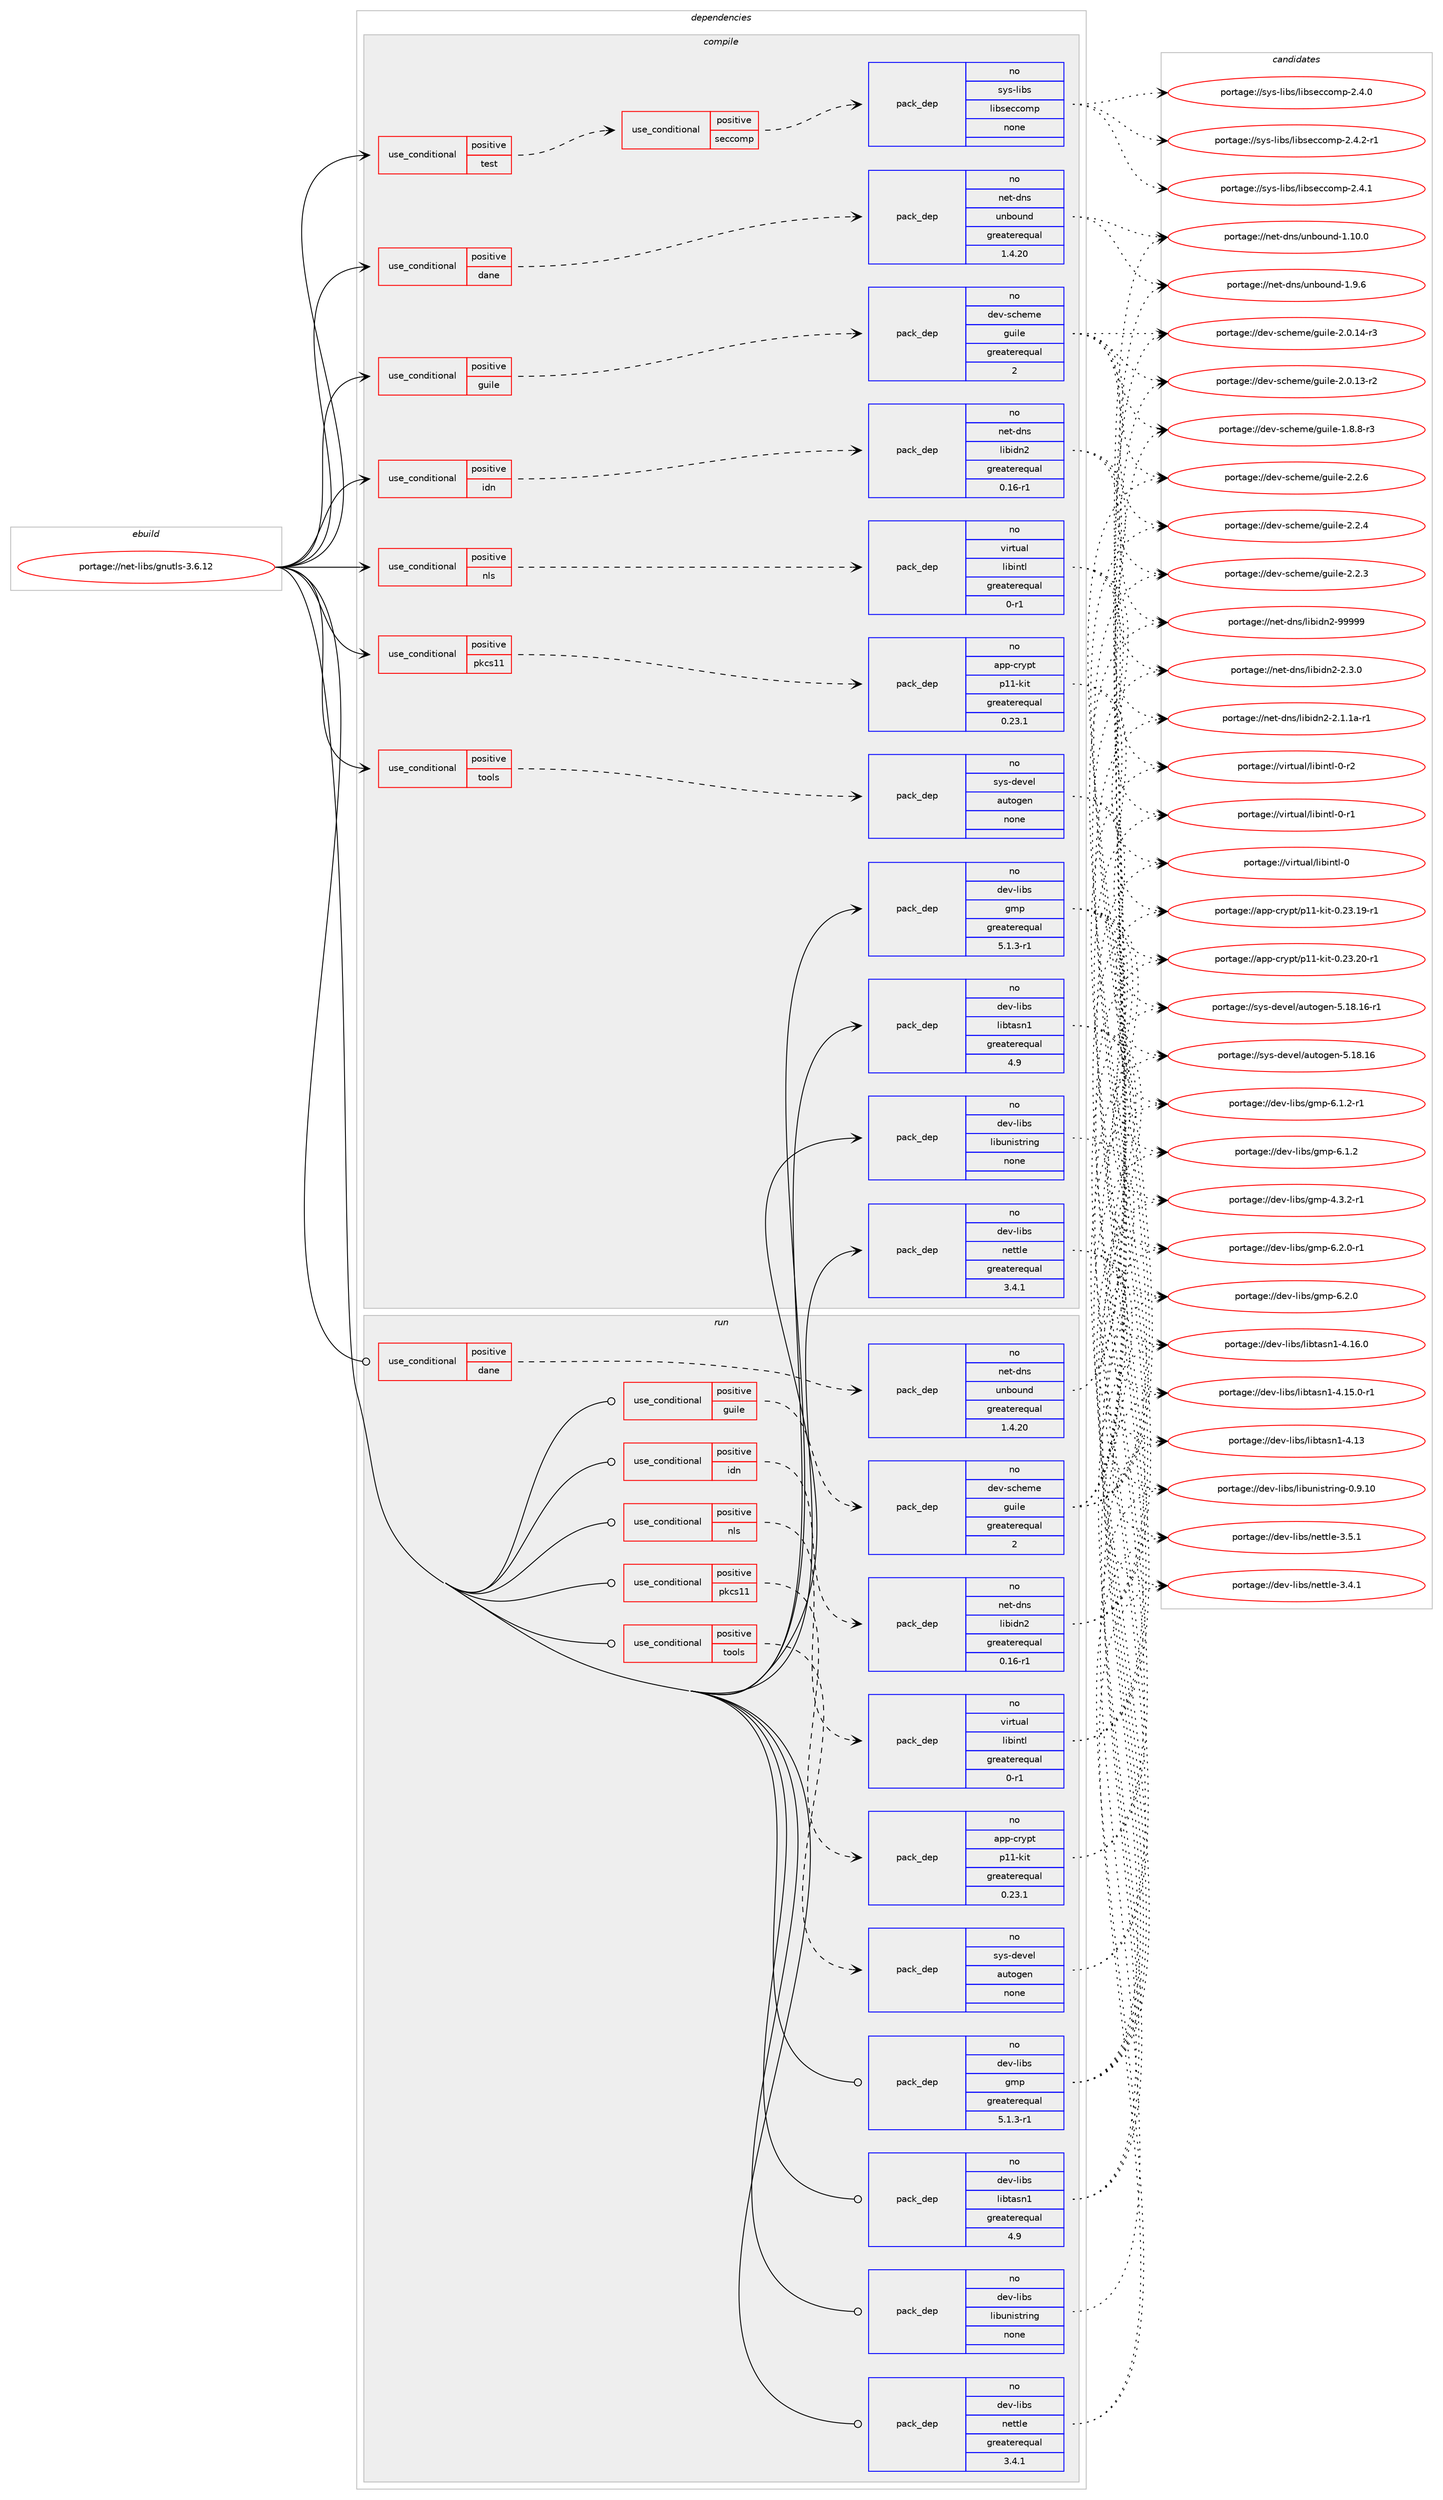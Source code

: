 digraph prolog {

# *************
# Graph options
# *************

newrank=true;
concentrate=true;
compound=true;
graph [rankdir=LR,fontname=Helvetica,fontsize=10,ranksep=1.5];#, ranksep=2.5, nodesep=0.2];
edge  [arrowhead=vee];
node  [fontname=Helvetica,fontsize=10];

# **********
# The ebuild
# **********

subgraph cluster_leftcol {
color=gray;
rank=same;
label=<<i>ebuild</i>>;
id [label="portage://net-libs/gnutls-3.6.12", color=red, width=4, href="../net-libs/gnutls-3.6.12.svg"];
}

# ****************
# The dependencies
# ****************

subgraph cluster_midcol {
color=gray;
label=<<i>dependencies</i>>;
subgraph cluster_compile {
fillcolor="#eeeeee";
style=filled;
label=<<i>compile</i>>;
subgraph cond17015 {
dependency80762 [label=<<TABLE BORDER="0" CELLBORDER="1" CELLSPACING="0" CELLPADDING="4"><TR><TD ROWSPAN="3" CELLPADDING="10">use_conditional</TD></TR><TR><TD>positive</TD></TR><TR><TD>dane</TD></TR></TABLE>>, shape=none, color=red];
subgraph pack62214 {
dependency80763 [label=<<TABLE BORDER="0" CELLBORDER="1" CELLSPACING="0" CELLPADDING="4" WIDTH="220"><TR><TD ROWSPAN="6" CELLPADDING="30">pack_dep</TD></TR><TR><TD WIDTH="110">no</TD></TR><TR><TD>net-dns</TD></TR><TR><TD>unbound</TD></TR><TR><TD>greaterequal</TD></TR><TR><TD>1.4.20</TD></TR></TABLE>>, shape=none, color=blue];
}
dependency80762:e -> dependency80763:w [weight=20,style="dashed",arrowhead="vee"];
}
id:e -> dependency80762:w [weight=20,style="solid",arrowhead="vee"];
subgraph cond17016 {
dependency80764 [label=<<TABLE BORDER="0" CELLBORDER="1" CELLSPACING="0" CELLPADDING="4"><TR><TD ROWSPAN="3" CELLPADDING="10">use_conditional</TD></TR><TR><TD>positive</TD></TR><TR><TD>guile</TD></TR></TABLE>>, shape=none, color=red];
subgraph pack62215 {
dependency80765 [label=<<TABLE BORDER="0" CELLBORDER="1" CELLSPACING="0" CELLPADDING="4" WIDTH="220"><TR><TD ROWSPAN="6" CELLPADDING="30">pack_dep</TD></TR><TR><TD WIDTH="110">no</TD></TR><TR><TD>dev-scheme</TD></TR><TR><TD>guile</TD></TR><TR><TD>greaterequal</TD></TR><TR><TD>2</TD></TR></TABLE>>, shape=none, color=blue];
}
dependency80764:e -> dependency80765:w [weight=20,style="dashed",arrowhead="vee"];
}
id:e -> dependency80764:w [weight=20,style="solid",arrowhead="vee"];
subgraph cond17017 {
dependency80766 [label=<<TABLE BORDER="0" CELLBORDER="1" CELLSPACING="0" CELLPADDING="4"><TR><TD ROWSPAN="3" CELLPADDING="10">use_conditional</TD></TR><TR><TD>positive</TD></TR><TR><TD>idn</TD></TR></TABLE>>, shape=none, color=red];
subgraph pack62216 {
dependency80767 [label=<<TABLE BORDER="0" CELLBORDER="1" CELLSPACING="0" CELLPADDING="4" WIDTH="220"><TR><TD ROWSPAN="6" CELLPADDING="30">pack_dep</TD></TR><TR><TD WIDTH="110">no</TD></TR><TR><TD>net-dns</TD></TR><TR><TD>libidn2</TD></TR><TR><TD>greaterequal</TD></TR><TR><TD>0.16-r1</TD></TR></TABLE>>, shape=none, color=blue];
}
dependency80766:e -> dependency80767:w [weight=20,style="dashed",arrowhead="vee"];
}
id:e -> dependency80766:w [weight=20,style="solid",arrowhead="vee"];
subgraph cond17018 {
dependency80768 [label=<<TABLE BORDER="0" CELLBORDER="1" CELLSPACING="0" CELLPADDING="4"><TR><TD ROWSPAN="3" CELLPADDING="10">use_conditional</TD></TR><TR><TD>positive</TD></TR><TR><TD>nls</TD></TR></TABLE>>, shape=none, color=red];
subgraph pack62217 {
dependency80769 [label=<<TABLE BORDER="0" CELLBORDER="1" CELLSPACING="0" CELLPADDING="4" WIDTH="220"><TR><TD ROWSPAN="6" CELLPADDING="30">pack_dep</TD></TR><TR><TD WIDTH="110">no</TD></TR><TR><TD>virtual</TD></TR><TR><TD>libintl</TD></TR><TR><TD>greaterequal</TD></TR><TR><TD>0-r1</TD></TR></TABLE>>, shape=none, color=blue];
}
dependency80768:e -> dependency80769:w [weight=20,style="dashed",arrowhead="vee"];
}
id:e -> dependency80768:w [weight=20,style="solid",arrowhead="vee"];
subgraph cond17019 {
dependency80770 [label=<<TABLE BORDER="0" CELLBORDER="1" CELLSPACING="0" CELLPADDING="4"><TR><TD ROWSPAN="3" CELLPADDING="10">use_conditional</TD></TR><TR><TD>positive</TD></TR><TR><TD>pkcs11</TD></TR></TABLE>>, shape=none, color=red];
subgraph pack62218 {
dependency80771 [label=<<TABLE BORDER="0" CELLBORDER="1" CELLSPACING="0" CELLPADDING="4" WIDTH="220"><TR><TD ROWSPAN="6" CELLPADDING="30">pack_dep</TD></TR><TR><TD WIDTH="110">no</TD></TR><TR><TD>app-crypt</TD></TR><TR><TD>p11-kit</TD></TR><TR><TD>greaterequal</TD></TR><TR><TD>0.23.1</TD></TR></TABLE>>, shape=none, color=blue];
}
dependency80770:e -> dependency80771:w [weight=20,style="dashed",arrowhead="vee"];
}
id:e -> dependency80770:w [weight=20,style="solid",arrowhead="vee"];
subgraph cond17020 {
dependency80772 [label=<<TABLE BORDER="0" CELLBORDER="1" CELLSPACING="0" CELLPADDING="4"><TR><TD ROWSPAN="3" CELLPADDING="10">use_conditional</TD></TR><TR><TD>positive</TD></TR><TR><TD>test</TD></TR></TABLE>>, shape=none, color=red];
subgraph cond17021 {
dependency80773 [label=<<TABLE BORDER="0" CELLBORDER="1" CELLSPACING="0" CELLPADDING="4"><TR><TD ROWSPAN="3" CELLPADDING="10">use_conditional</TD></TR><TR><TD>positive</TD></TR><TR><TD>seccomp</TD></TR></TABLE>>, shape=none, color=red];
subgraph pack62219 {
dependency80774 [label=<<TABLE BORDER="0" CELLBORDER="1" CELLSPACING="0" CELLPADDING="4" WIDTH="220"><TR><TD ROWSPAN="6" CELLPADDING="30">pack_dep</TD></TR><TR><TD WIDTH="110">no</TD></TR><TR><TD>sys-libs</TD></TR><TR><TD>libseccomp</TD></TR><TR><TD>none</TD></TR><TR><TD></TD></TR></TABLE>>, shape=none, color=blue];
}
dependency80773:e -> dependency80774:w [weight=20,style="dashed",arrowhead="vee"];
}
dependency80772:e -> dependency80773:w [weight=20,style="dashed",arrowhead="vee"];
}
id:e -> dependency80772:w [weight=20,style="solid",arrowhead="vee"];
subgraph cond17022 {
dependency80775 [label=<<TABLE BORDER="0" CELLBORDER="1" CELLSPACING="0" CELLPADDING="4"><TR><TD ROWSPAN="3" CELLPADDING="10">use_conditional</TD></TR><TR><TD>positive</TD></TR><TR><TD>tools</TD></TR></TABLE>>, shape=none, color=red];
subgraph pack62220 {
dependency80776 [label=<<TABLE BORDER="0" CELLBORDER="1" CELLSPACING="0" CELLPADDING="4" WIDTH="220"><TR><TD ROWSPAN="6" CELLPADDING="30">pack_dep</TD></TR><TR><TD WIDTH="110">no</TD></TR><TR><TD>sys-devel</TD></TR><TR><TD>autogen</TD></TR><TR><TD>none</TD></TR><TR><TD></TD></TR></TABLE>>, shape=none, color=blue];
}
dependency80775:e -> dependency80776:w [weight=20,style="dashed",arrowhead="vee"];
}
id:e -> dependency80775:w [weight=20,style="solid",arrowhead="vee"];
subgraph pack62221 {
dependency80777 [label=<<TABLE BORDER="0" CELLBORDER="1" CELLSPACING="0" CELLPADDING="4" WIDTH="220"><TR><TD ROWSPAN="6" CELLPADDING="30">pack_dep</TD></TR><TR><TD WIDTH="110">no</TD></TR><TR><TD>dev-libs</TD></TR><TR><TD>gmp</TD></TR><TR><TD>greaterequal</TD></TR><TR><TD>5.1.3-r1</TD></TR></TABLE>>, shape=none, color=blue];
}
id:e -> dependency80777:w [weight=20,style="solid",arrowhead="vee"];
subgraph pack62222 {
dependency80778 [label=<<TABLE BORDER="0" CELLBORDER="1" CELLSPACING="0" CELLPADDING="4" WIDTH="220"><TR><TD ROWSPAN="6" CELLPADDING="30">pack_dep</TD></TR><TR><TD WIDTH="110">no</TD></TR><TR><TD>dev-libs</TD></TR><TR><TD>libtasn1</TD></TR><TR><TD>greaterequal</TD></TR><TR><TD>4.9</TD></TR></TABLE>>, shape=none, color=blue];
}
id:e -> dependency80778:w [weight=20,style="solid",arrowhead="vee"];
subgraph pack62223 {
dependency80779 [label=<<TABLE BORDER="0" CELLBORDER="1" CELLSPACING="0" CELLPADDING="4" WIDTH="220"><TR><TD ROWSPAN="6" CELLPADDING="30">pack_dep</TD></TR><TR><TD WIDTH="110">no</TD></TR><TR><TD>dev-libs</TD></TR><TR><TD>libunistring</TD></TR><TR><TD>none</TD></TR><TR><TD></TD></TR></TABLE>>, shape=none, color=blue];
}
id:e -> dependency80779:w [weight=20,style="solid",arrowhead="vee"];
subgraph pack62224 {
dependency80780 [label=<<TABLE BORDER="0" CELLBORDER="1" CELLSPACING="0" CELLPADDING="4" WIDTH="220"><TR><TD ROWSPAN="6" CELLPADDING="30">pack_dep</TD></TR><TR><TD WIDTH="110">no</TD></TR><TR><TD>dev-libs</TD></TR><TR><TD>nettle</TD></TR><TR><TD>greaterequal</TD></TR><TR><TD>3.4.1</TD></TR></TABLE>>, shape=none, color=blue];
}
id:e -> dependency80780:w [weight=20,style="solid",arrowhead="vee"];
}
subgraph cluster_compileandrun {
fillcolor="#eeeeee";
style=filled;
label=<<i>compile and run</i>>;
}
subgraph cluster_run {
fillcolor="#eeeeee";
style=filled;
label=<<i>run</i>>;
subgraph cond17023 {
dependency80781 [label=<<TABLE BORDER="0" CELLBORDER="1" CELLSPACING="0" CELLPADDING="4"><TR><TD ROWSPAN="3" CELLPADDING="10">use_conditional</TD></TR><TR><TD>positive</TD></TR><TR><TD>dane</TD></TR></TABLE>>, shape=none, color=red];
subgraph pack62225 {
dependency80782 [label=<<TABLE BORDER="0" CELLBORDER="1" CELLSPACING="0" CELLPADDING="4" WIDTH="220"><TR><TD ROWSPAN="6" CELLPADDING="30">pack_dep</TD></TR><TR><TD WIDTH="110">no</TD></TR><TR><TD>net-dns</TD></TR><TR><TD>unbound</TD></TR><TR><TD>greaterequal</TD></TR><TR><TD>1.4.20</TD></TR></TABLE>>, shape=none, color=blue];
}
dependency80781:e -> dependency80782:w [weight=20,style="dashed",arrowhead="vee"];
}
id:e -> dependency80781:w [weight=20,style="solid",arrowhead="odot"];
subgraph cond17024 {
dependency80783 [label=<<TABLE BORDER="0" CELLBORDER="1" CELLSPACING="0" CELLPADDING="4"><TR><TD ROWSPAN="3" CELLPADDING="10">use_conditional</TD></TR><TR><TD>positive</TD></TR><TR><TD>guile</TD></TR></TABLE>>, shape=none, color=red];
subgraph pack62226 {
dependency80784 [label=<<TABLE BORDER="0" CELLBORDER="1" CELLSPACING="0" CELLPADDING="4" WIDTH="220"><TR><TD ROWSPAN="6" CELLPADDING="30">pack_dep</TD></TR><TR><TD WIDTH="110">no</TD></TR><TR><TD>dev-scheme</TD></TR><TR><TD>guile</TD></TR><TR><TD>greaterequal</TD></TR><TR><TD>2</TD></TR></TABLE>>, shape=none, color=blue];
}
dependency80783:e -> dependency80784:w [weight=20,style="dashed",arrowhead="vee"];
}
id:e -> dependency80783:w [weight=20,style="solid",arrowhead="odot"];
subgraph cond17025 {
dependency80785 [label=<<TABLE BORDER="0" CELLBORDER="1" CELLSPACING="0" CELLPADDING="4"><TR><TD ROWSPAN="3" CELLPADDING="10">use_conditional</TD></TR><TR><TD>positive</TD></TR><TR><TD>idn</TD></TR></TABLE>>, shape=none, color=red];
subgraph pack62227 {
dependency80786 [label=<<TABLE BORDER="0" CELLBORDER="1" CELLSPACING="0" CELLPADDING="4" WIDTH="220"><TR><TD ROWSPAN="6" CELLPADDING="30">pack_dep</TD></TR><TR><TD WIDTH="110">no</TD></TR><TR><TD>net-dns</TD></TR><TR><TD>libidn2</TD></TR><TR><TD>greaterequal</TD></TR><TR><TD>0.16-r1</TD></TR></TABLE>>, shape=none, color=blue];
}
dependency80785:e -> dependency80786:w [weight=20,style="dashed",arrowhead="vee"];
}
id:e -> dependency80785:w [weight=20,style="solid",arrowhead="odot"];
subgraph cond17026 {
dependency80787 [label=<<TABLE BORDER="0" CELLBORDER="1" CELLSPACING="0" CELLPADDING="4"><TR><TD ROWSPAN="3" CELLPADDING="10">use_conditional</TD></TR><TR><TD>positive</TD></TR><TR><TD>nls</TD></TR></TABLE>>, shape=none, color=red];
subgraph pack62228 {
dependency80788 [label=<<TABLE BORDER="0" CELLBORDER="1" CELLSPACING="0" CELLPADDING="4" WIDTH="220"><TR><TD ROWSPAN="6" CELLPADDING="30">pack_dep</TD></TR><TR><TD WIDTH="110">no</TD></TR><TR><TD>virtual</TD></TR><TR><TD>libintl</TD></TR><TR><TD>greaterequal</TD></TR><TR><TD>0-r1</TD></TR></TABLE>>, shape=none, color=blue];
}
dependency80787:e -> dependency80788:w [weight=20,style="dashed",arrowhead="vee"];
}
id:e -> dependency80787:w [weight=20,style="solid",arrowhead="odot"];
subgraph cond17027 {
dependency80789 [label=<<TABLE BORDER="0" CELLBORDER="1" CELLSPACING="0" CELLPADDING="4"><TR><TD ROWSPAN="3" CELLPADDING="10">use_conditional</TD></TR><TR><TD>positive</TD></TR><TR><TD>pkcs11</TD></TR></TABLE>>, shape=none, color=red];
subgraph pack62229 {
dependency80790 [label=<<TABLE BORDER="0" CELLBORDER="1" CELLSPACING="0" CELLPADDING="4" WIDTH="220"><TR><TD ROWSPAN="6" CELLPADDING="30">pack_dep</TD></TR><TR><TD WIDTH="110">no</TD></TR><TR><TD>app-crypt</TD></TR><TR><TD>p11-kit</TD></TR><TR><TD>greaterequal</TD></TR><TR><TD>0.23.1</TD></TR></TABLE>>, shape=none, color=blue];
}
dependency80789:e -> dependency80790:w [weight=20,style="dashed",arrowhead="vee"];
}
id:e -> dependency80789:w [weight=20,style="solid",arrowhead="odot"];
subgraph cond17028 {
dependency80791 [label=<<TABLE BORDER="0" CELLBORDER="1" CELLSPACING="0" CELLPADDING="4"><TR><TD ROWSPAN="3" CELLPADDING="10">use_conditional</TD></TR><TR><TD>positive</TD></TR><TR><TD>tools</TD></TR></TABLE>>, shape=none, color=red];
subgraph pack62230 {
dependency80792 [label=<<TABLE BORDER="0" CELLBORDER="1" CELLSPACING="0" CELLPADDING="4" WIDTH="220"><TR><TD ROWSPAN="6" CELLPADDING="30">pack_dep</TD></TR><TR><TD WIDTH="110">no</TD></TR><TR><TD>sys-devel</TD></TR><TR><TD>autogen</TD></TR><TR><TD>none</TD></TR><TR><TD></TD></TR></TABLE>>, shape=none, color=blue];
}
dependency80791:e -> dependency80792:w [weight=20,style="dashed",arrowhead="vee"];
}
id:e -> dependency80791:w [weight=20,style="solid",arrowhead="odot"];
subgraph pack62231 {
dependency80793 [label=<<TABLE BORDER="0" CELLBORDER="1" CELLSPACING="0" CELLPADDING="4" WIDTH="220"><TR><TD ROWSPAN="6" CELLPADDING="30">pack_dep</TD></TR><TR><TD WIDTH="110">no</TD></TR><TR><TD>dev-libs</TD></TR><TR><TD>gmp</TD></TR><TR><TD>greaterequal</TD></TR><TR><TD>5.1.3-r1</TD></TR></TABLE>>, shape=none, color=blue];
}
id:e -> dependency80793:w [weight=20,style="solid",arrowhead="odot"];
subgraph pack62232 {
dependency80794 [label=<<TABLE BORDER="0" CELLBORDER="1" CELLSPACING="0" CELLPADDING="4" WIDTH="220"><TR><TD ROWSPAN="6" CELLPADDING="30">pack_dep</TD></TR><TR><TD WIDTH="110">no</TD></TR><TR><TD>dev-libs</TD></TR><TR><TD>libtasn1</TD></TR><TR><TD>greaterequal</TD></TR><TR><TD>4.9</TD></TR></TABLE>>, shape=none, color=blue];
}
id:e -> dependency80794:w [weight=20,style="solid",arrowhead="odot"];
subgraph pack62233 {
dependency80795 [label=<<TABLE BORDER="0" CELLBORDER="1" CELLSPACING="0" CELLPADDING="4" WIDTH="220"><TR><TD ROWSPAN="6" CELLPADDING="30">pack_dep</TD></TR><TR><TD WIDTH="110">no</TD></TR><TR><TD>dev-libs</TD></TR><TR><TD>libunistring</TD></TR><TR><TD>none</TD></TR><TR><TD></TD></TR></TABLE>>, shape=none, color=blue];
}
id:e -> dependency80795:w [weight=20,style="solid",arrowhead="odot"];
subgraph pack62234 {
dependency80796 [label=<<TABLE BORDER="0" CELLBORDER="1" CELLSPACING="0" CELLPADDING="4" WIDTH="220"><TR><TD ROWSPAN="6" CELLPADDING="30">pack_dep</TD></TR><TR><TD WIDTH="110">no</TD></TR><TR><TD>dev-libs</TD></TR><TR><TD>nettle</TD></TR><TR><TD>greaterequal</TD></TR><TR><TD>3.4.1</TD></TR></TABLE>>, shape=none, color=blue];
}
id:e -> dependency80796:w [weight=20,style="solid",arrowhead="odot"];
}
}

# **************
# The candidates
# **************

subgraph cluster_choices {
rank=same;
color=gray;
label=<<i>candidates</i>>;

subgraph choice62214 {
color=black;
nodesep=1;
choice110101116451001101154711711098111117110100454946574654 [label="portage://net-dns/unbound-1.9.6", color=red, width=4,href="../net-dns/unbound-1.9.6.svg"];
choice11010111645100110115471171109811111711010045494649484648 [label="portage://net-dns/unbound-1.10.0", color=red, width=4,href="../net-dns/unbound-1.10.0.svg"];
dependency80763:e -> choice110101116451001101154711711098111117110100454946574654:w [style=dotted,weight="100"];
dependency80763:e -> choice11010111645100110115471171109811111711010045494649484648:w [style=dotted,weight="100"];
}
subgraph choice62215 {
color=black;
nodesep=1;
choice100101118451159910410110910147103117105108101455046504654 [label="portage://dev-scheme/guile-2.2.6", color=red, width=4,href="../dev-scheme/guile-2.2.6.svg"];
choice100101118451159910410110910147103117105108101455046504652 [label="portage://dev-scheme/guile-2.2.4", color=red, width=4,href="../dev-scheme/guile-2.2.4.svg"];
choice100101118451159910410110910147103117105108101455046504651 [label="portage://dev-scheme/guile-2.2.3", color=red, width=4,href="../dev-scheme/guile-2.2.3.svg"];
choice100101118451159910410110910147103117105108101455046484649524511451 [label="portage://dev-scheme/guile-2.0.14-r3", color=red, width=4,href="../dev-scheme/guile-2.0.14-r3.svg"];
choice100101118451159910410110910147103117105108101455046484649514511450 [label="portage://dev-scheme/guile-2.0.13-r2", color=red, width=4,href="../dev-scheme/guile-2.0.13-r2.svg"];
choice1001011184511599104101109101471031171051081014549465646564511451 [label="portage://dev-scheme/guile-1.8.8-r3", color=red, width=4,href="../dev-scheme/guile-1.8.8-r3.svg"];
dependency80765:e -> choice100101118451159910410110910147103117105108101455046504654:w [style=dotted,weight="100"];
dependency80765:e -> choice100101118451159910410110910147103117105108101455046504652:w [style=dotted,weight="100"];
dependency80765:e -> choice100101118451159910410110910147103117105108101455046504651:w [style=dotted,weight="100"];
dependency80765:e -> choice100101118451159910410110910147103117105108101455046484649524511451:w [style=dotted,weight="100"];
dependency80765:e -> choice100101118451159910410110910147103117105108101455046484649514511450:w [style=dotted,weight="100"];
dependency80765:e -> choice1001011184511599104101109101471031171051081014549465646564511451:w [style=dotted,weight="100"];
}
subgraph choice62216 {
color=black;
nodesep=1;
choice11010111645100110115471081059810510011050455757575757 [label="portage://net-dns/libidn2-99999", color=red, width=4,href="../net-dns/libidn2-99999.svg"];
choice11010111645100110115471081059810510011050455046514648 [label="portage://net-dns/libidn2-2.3.0", color=red, width=4,href="../net-dns/libidn2-2.3.0.svg"];
choice11010111645100110115471081059810510011050455046494649974511449 [label="portage://net-dns/libidn2-2.1.1a-r1", color=red, width=4,href="../net-dns/libidn2-2.1.1a-r1.svg"];
dependency80767:e -> choice11010111645100110115471081059810510011050455757575757:w [style=dotted,weight="100"];
dependency80767:e -> choice11010111645100110115471081059810510011050455046514648:w [style=dotted,weight="100"];
dependency80767:e -> choice11010111645100110115471081059810510011050455046494649974511449:w [style=dotted,weight="100"];
}
subgraph choice62217 {
color=black;
nodesep=1;
choice11810511411611797108471081059810511011610845484511450 [label="portage://virtual/libintl-0-r2", color=red, width=4,href="../virtual/libintl-0-r2.svg"];
choice11810511411611797108471081059810511011610845484511449 [label="portage://virtual/libintl-0-r1", color=red, width=4,href="../virtual/libintl-0-r1.svg"];
choice1181051141161179710847108105981051101161084548 [label="portage://virtual/libintl-0", color=red, width=4,href="../virtual/libintl-0.svg"];
dependency80769:e -> choice11810511411611797108471081059810511011610845484511450:w [style=dotted,weight="100"];
dependency80769:e -> choice11810511411611797108471081059810511011610845484511449:w [style=dotted,weight="100"];
dependency80769:e -> choice1181051141161179710847108105981051101161084548:w [style=dotted,weight="100"];
}
subgraph choice62218 {
color=black;
nodesep=1;
choice9711211245991141211121164711249494510710511645484650514650484511449 [label="portage://app-crypt/p11-kit-0.23.20-r1", color=red, width=4,href="../app-crypt/p11-kit-0.23.20-r1.svg"];
choice9711211245991141211121164711249494510710511645484650514649574511449 [label="portage://app-crypt/p11-kit-0.23.19-r1", color=red, width=4,href="../app-crypt/p11-kit-0.23.19-r1.svg"];
dependency80771:e -> choice9711211245991141211121164711249494510710511645484650514650484511449:w [style=dotted,weight="100"];
dependency80771:e -> choice9711211245991141211121164711249494510710511645484650514649574511449:w [style=dotted,weight="100"];
}
subgraph choice62219 {
color=black;
nodesep=1;
choice1151211154510810598115471081059811510199991111091124550465246504511449 [label="portage://sys-libs/libseccomp-2.4.2-r1", color=red, width=4,href="../sys-libs/libseccomp-2.4.2-r1.svg"];
choice115121115451081059811547108105981151019999111109112455046524649 [label="portage://sys-libs/libseccomp-2.4.1", color=red, width=4,href="../sys-libs/libseccomp-2.4.1.svg"];
choice115121115451081059811547108105981151019999111109112455046524648 [label="portage://sys-libs/libseccomp-2.4.0", color=red, width=4,href="../sys-libs/libseccomp-2.4.0.svg"];
dependency80774:e -> choice1151211154510810598115471081059811510199991111091124550465246504511449:w [style=dotted,weight="100"];
dependency80774:e -> choice115121115451081059811547108105981151019999111109112455046524649:w [style=dotted,weight="100"];
dependency80774:e -> choice115121115451081059811547108105981151019999111109112455046524648:w [style=dotted,weight="100"];
}
subgraph choice62220 {
color=black;
nodesep=1;
choice11512111545100101118101108479711711611110310111045534649564649544511449 [label="portage://sys-devel/autogen-5.18.16-r1", color=red, width=4,href="../sys-devel/autogen-5.18.16-r1.svg"];
choice1151211154510010111810110847971171161111031011104553464956464954 [label="portage://sys-devel/autogen-5.18.16", color=red, width=4,href="../sys-devel/autogen-5.18.16.svg"];
dependency80776:e -> choice11512111545100101118101108479711711611110310111045534649564649544511449:w [style=dotted,weight="100"];
dependency80776:e -> choice1151211154510010111810110847971171161111031011104553464956464954:w [style=dotted,weight="100"];
}
subgraph choice62221 {
color=black;
nodesep=1;
choice1001011184510810598115471031091124554465046484511449 [label="portage://dev-libs/gmp-6.2.0-r1", color=red, width=4,href="../dev-libs/gmp-6.2.0-r1.svg"];
choice100101118451081059811547103109112455446504648 [label="portage://dev-libs/gmp-6.2.0", color=red, width=4,href="../dev-libs/gmp-6.2.0.svg"];
choice1001011184510810598115471031091124554464946504511449 [label="portage://dev-libs/gmp-6.1.2-r1", color=red, width=4,href="../dev-libs/gmp-6.1.2-r1.svg"];
choice100101118451081059811547103109112455446494650 [label="portage://dev-libs/gmp-6.1.2", color=red, width=4,href="../dev-libs/gmp-6.1.2.svg"];
choice1001011184510810598115471031091124552465146504511449 [label="portage://dev-libs/gmp-4.3.2-r1", color=red, width=4,href="../dev-libs/gmp-4.3.2-r1.svg"];
dependency80777:e -> choice1001011184510810598115471031091124554465046484511449:w [style=dotted,weight="100"];
dependency80777:e -> choice100101118451081059811547103109112455446504648:w [style=dotted,weight="100"];
dependency80777:e -> choice1001011184510810598115471031091124554464946504511449:w [style=dotted,weight="100"];
dependency80777:e -> choice100101118451081059811547103109112455446494650:w [style=dotted,weight="100"];
dependency80777:e -> choice1001011184510810598115471031091124552465146504511449:w [style=dotted,weight="100"];
}
subgraph choice62222 {
color=black;
nodesep=1;
choice10010111845108105981154710810598116971151104945524649544648 [label="portage://dev-libs/libtasn1-4.16.0", color=red, width=4,href="../dev-libs/libtasn1-4.16.0.svg"];
choice100101118451081059811547108105981169711511049455246495346484511449 [label="portage://dev-libs/libtasn1-4.15.0-r1", color=red, width=4,href="../dev-libs/libtasn1-4.15.0-r1.svg"];
choice1001011184510810598115471081059811697115110494552464951 [label="portage://dev-libs/libtasn1-4.13", color=red, width=4,href="../dev-libs/libtasn1-4.13.svg"];
dependency80778:e -> choice10010111845108105981154710810598116971151104945524649544648:w [style=dotted,weight="100"];
dependency80778:e -> choice100101118451081059811547108105981169711511049455246495346484511449:w [style=dotted,weight="100"];
dependency80778:e -> choice1001011184510810598115471081059811697115110494552464951:w [style=dotted,weight="100"];
}
subgraph choice62223 {
color=black;
nodesep=1;
choice1001011184510810598115471081059811711010511511611410511010345484657464948 [label="portage://dev-libs/libunistring-0.9.10", color=red, width=4,href="../dev-libs/libunistring-0.9.10.svg"];
dependency80779:e -> choice1001011184510810598115471081059811711010511511611410511010345484657464948:w [style=dotted,weight="100"];
}
subgraph choice62224 {
color=black;
nodesep=1;
choice100101118451081059811547110101116116108101455146534649 [label="portage://dev-libs/nettle-3.5.1", color=red, width=4,href="../dev-libs/nettle-3.5.1.svg"];
choice100101118451081059811547110101116116108101455146524649 [label="portage://dev-libs/nettle-3.4.1", color=red, width=4,href="../dev-libs/nettle-3.4.1.svg"];
dependency80780:e -> choice100101118451081059811547110101116116108101455146534649:w [style=dotted,weight="100"];
dependency80780:e -> choice100101118451081059811547110101116116108101455146524649:w [style=dotted,weight="100"];
}
subgraph choice62225 {
color=black;
nodesep=1;
choice110101116451001101154711711098111117110100454946574654 [label="portage://net-dns/unbound-1.9.6", color=red, width=4,href="../net-dns/unbound-1.9.6.svg"];
choice11010111645100110115471171109811111711010045494649484648 [label="portage://net-dns/unbound-1.10.0", color=red, width=4,href="../net-dns/unbound-1.10.0.svg"];
dependency80782:e -> choice110101116451001101154711711098111117110100454946574654:w [style=dotted,weight="100"];
dependency80782:e -> choice11010111645100110115471171109811111711010045494649484648:w [style=dotted,weight="100"];
}
subgraph choice62226 {
color=black;
nodesep=1;
choice100101118451159910410110910147103117105108101455046504654 [label="portage://dev-scheme/guile-2.2.6", color=red, width=4,href="../dev-scheme/guile-2.2.6.svg"];
choice100101118451159910410110910147103117105108101455046504652 [label="portage://dev-scheme/guile-2.2.4", color=red, width=4,href="../dev-scheme/guile-2.2.4.svg"];
choice100101118451159910410110910147103117105108101455046504651 [label="portage://dev-scheme/guile-2.2.3", color=red, width=4,href="../dev-scheme/guile-2.2.3.svg"];
choice100101118451159910410110910147103117105108101455046484649524511451 [label="portage://dev-scheme/guile-2.0.14-r3", color=red, width=4,href="../dev-scheme/guile-2.0.14-r3.svg"];
choice100101118451159910410110910147103117105108101455046484649514511450 [label="portage://dev-scheme/guile-2.0.13-r2", color=red, width=4,href="../dev-scheme/guile-2.0.13-r2.svg"];
choice1001011184511599104101109101471031171051081014549465646564511451 [label="portage://dev-scheme/guile-1.8.8-r3", color=red, width=4,href="../dev-scheme/guile-1.8.8-r3.svg"];
dependency80784:e -> choice100101118451159910410110910147103117105108101455046504654:w [style=dotted,weight="100"];
dependency80784:e -> choice100101118451159910410110910147103117105108101455046504652:w [style=dotted,weight="100"];
dependency80784:e -> choice100101118451159910410110910147103117105108101455046504651:w [style=dotted,weight="100"];
dependency80784:e -> choice100101118451159910410110910147103117105108101455046484649524511451:w [style=dotted,weight="100"];
dependency80784:e -> choice100101118451159910410110910147103117105108101455046484649514511450:w [style=dotted,weight="100"];
dependency80784:e -> choice1001011184511599104101109101471031171051081014549465646564511451:w [style=dotted,weight="100"];
}
subgraph choice62227 {
color=black;
nodesep=1;
choice11010111645100110115471081059810510011050455757575757 [label="portage://net-dns/libidn2-99999", color=red, width=4,href="../net-dns/libidn2-99999.svg"];
choice11010111645100110115471081059810510011050455046514648 [label="portage://net-dns/libidn2-2.3.0", color=red, width=4,href="../net-dns/libidn2-2.3.0.svg"];
choice11010111645100110115471081059810510011050455046494649974511449 [label="portage://net-dns/libidn2-2.1.1a-r1", color=red, width=4,href="../net-dns/libidn2-2.1.1a-r1.svg"];
dependency80786:e -> choice11010111645100110115471081059810510011050455757575757:w [style=dotted,weight="100"];
dependency80786:e -> choice11010111645100110115471081059810510011050455046514648:w [style=dotted,weight="100"];
dependency80786:e -> choice11010111645100110115471081059810510011050455046494649974511449:w [style=dotted,weight="100"];
}
subgraph choice62228 {
color=black;
nodesep=1;
choice11810511411611797108471081059810511011610845484511450 [label="portage://virtual/libintl-0-r2", color=red, width=4,href="../virtual/libintl-0-r2.svg"];
choice11810511411611797108471081059810511011610845484511449 [label="portage://virtual/libintl-0-r1", color=red, width=4,href="../virtual/libintl-0-r1.svg"];
choice1181051141161179710847108105981051101161084548 [label="portage://virtual/libintl-0", color=red, width=4,href="../virtual/libintl-0.svg"];
dependency80788:e -> choice11810511411611797108471081059810511011610845484511450:w [style=dotted,weight="100"];
dependency80788:e -> choice11810511411611797108471081059810511011610845484511449:w [style=dotted,weight="100"];
dependency80788:e -> choice1181051141161179710847108105981051101161084548:w [style=dotted,weight="100"];
}
subgraph choice62229 {
color=black;
nodesep=1;
choice9711211245991141211121164711249494510710511645484650514650484511449 [label="portage://app-crypt/p11-kit-0.23.20-r1", color=red, width=4,href="../app-crypt/p11-kit-0.23.20-r1.svg"];
choice9711211245991141211121164711249494510710511645484650514649574511449 [label="portage://app-crypt/p11-kit-0.23.19-r1", color=red, width=4,href="../app-crypt/p11-kit-0.23.19-r1.svg"];
dependency80790:e -> choice9711211245991141211121164711249494510710511645484650514650484511449:w [style=dotted,weight="100"];
dependency80790:e -> choice9711211245991141211121164711249494510710511645484650514649574511449:w [style=dotted,weight="100"];
}
subgraph choice62230 {
color=black;
nodesep=1;
choice11512111545100101118101108479711711611110310111045534649564649544511449 [label="portage://sys-devel/autogen-5.18.16-r1", color=red, width=4,href="../sys-devel/autogen-5.18.16-r1.svg"];
choice1151211154510010111810110847971171161111031011104553464956464954 [label="portage://sys-devel/autogen-5.18.16", color=red, width=4,href="../sys-devel/autogen-5.18.16.svg"];
dependency80792:e -> choice11512111545100101118101108479711711611110310111045534649564649544511449:w [style=dotted,weight="100"];
dependency80792:e -> choice1151211154510010111810110847971171161111031011104553464956464954:w [style=dotted,weight="100"];
}
subgraph choice62231 {
color=black;
nodesep=1;
choice1001011184510810598115471031091124554465046484511449 [label="portage://dev-libs/gmp-6.2.0-r1", color=red, width=4,href="../dev-libs/gmp-6.2.0-r1.svg"];
choice100101118451081059811547103109112455446504648 [label="portage://dev-libs/gmp-6.2.0", color=red, width=4,href="../dev-libs/gmp-6.2.0.svg"];
choice1001011184510810598115471031091124554464946504511449 [label="portage://dev-libs/gmp-6.1.2-r1", color=red, width=4,href="../dev-libs/gmp-6.1.2-r1.svg"];
choice100101118451081059811547103109112455446494650 [label="portage://dev-libs/gmp-6.1.2", color=red, width=4,href="../dev-libs/gmp-6.1.2.svg"];
choice1001011184510810598115471031091124552465146504511449 [label="portage://dev-libs/gmp-4.3.2-r1", color=red, width=4,href="../dev-libs/gmp-4.3.2-r1.svg"];
dependency80793:e -> choice1001011184510810598115471031091124554465046484511449:w [style=dotted,weight="100"];
dependency80793:e -> choice100101118451081059811547103109112455446504648:w [style=dotted,weight="100"];
dependency80793:e -> choice1001011184510810598115471031091124554464946504511449:w [style=dotted,weight="100"];
dependency80793:e -> choice100101118451081059811547103109112455446494650:w [style=dotted,weight="100"];
dependency80793:e -> choice1001011184510810598115471031091124552465146504511449:w [style=dotted,weight="100"];
}
subgraph choice62232 {
color=black;
nodesep=1;
choice10010111845108105981154710810598116971151104945524649544648 [label="portage://dev-libs/libtasn1-4.16.0", color=red, width=4,href="../dev-libs/libtasn1-4.16.0.svg"];
choice100101118451081059811547108105981169711511049455246495346484511449 [label="portage://dev-libs/libtasn1-4.15.0-r1", color=red, width=4,href="../dev-libs/libtasn1-4.15.0-r1.svg"];
choice1001011184510810598115471081059811697115110494552464951 [label="portage://dev-libs/libtasn1-4.13", color=red, width=4,href="../dev-libs/libtasn1-4.13.svg"];
dependency80794:e -> choice10010111845108105981154710810598116971151104945524649544648:w [style=dotted,weight="100"];
dependency80794:e -> choice100101118451081059811547108105981169711511049455246495346484511449:w [style=dotted,weight="100"];
dependency80794:e -> choice1001011184510810598115471081059811697115110494552464951:w [style=dotted,weight="100"];
}
subgraph choice62233 {
color=black;
nodesep=1;
choice1001011184510810598115471081059811711010511511611410511010345484657464948 [label="portage://dev-libs/libunistring-0.9.10", color=red, width=4,href="../dev-libs/libunistring-0.9.10.svg"];
dependency80795:e -> choice1001011184510810598115471081059811711010511511611410511010345484657464948:w [style=dotted,weight="100"];
}
subgraph choice62234 {
color=black;
nodesep=1;
choice100101118451081059811547110101116116108101455146534649 [label="portage://dev-libs/nettle-3.5.1", color=red, width=4,href="../dev-libs/nettle-3.5.1.svg"];
choice100101118451081059811547110101116116108101455146524649 [label="portage://dev-libs/nettle-3.4.1", color=red, width=4,href="../dev-libs/nettle-3.4.1.svg"];
dependency80796:e -> choice100101118451081059811547110101116116108101455146534649:w [style=dotted,weight="100"];
dependency80796:e -> choice100101118451081059811547110101116116108101455146524649:w [style=dotted,weight="100"];
}
}

}
